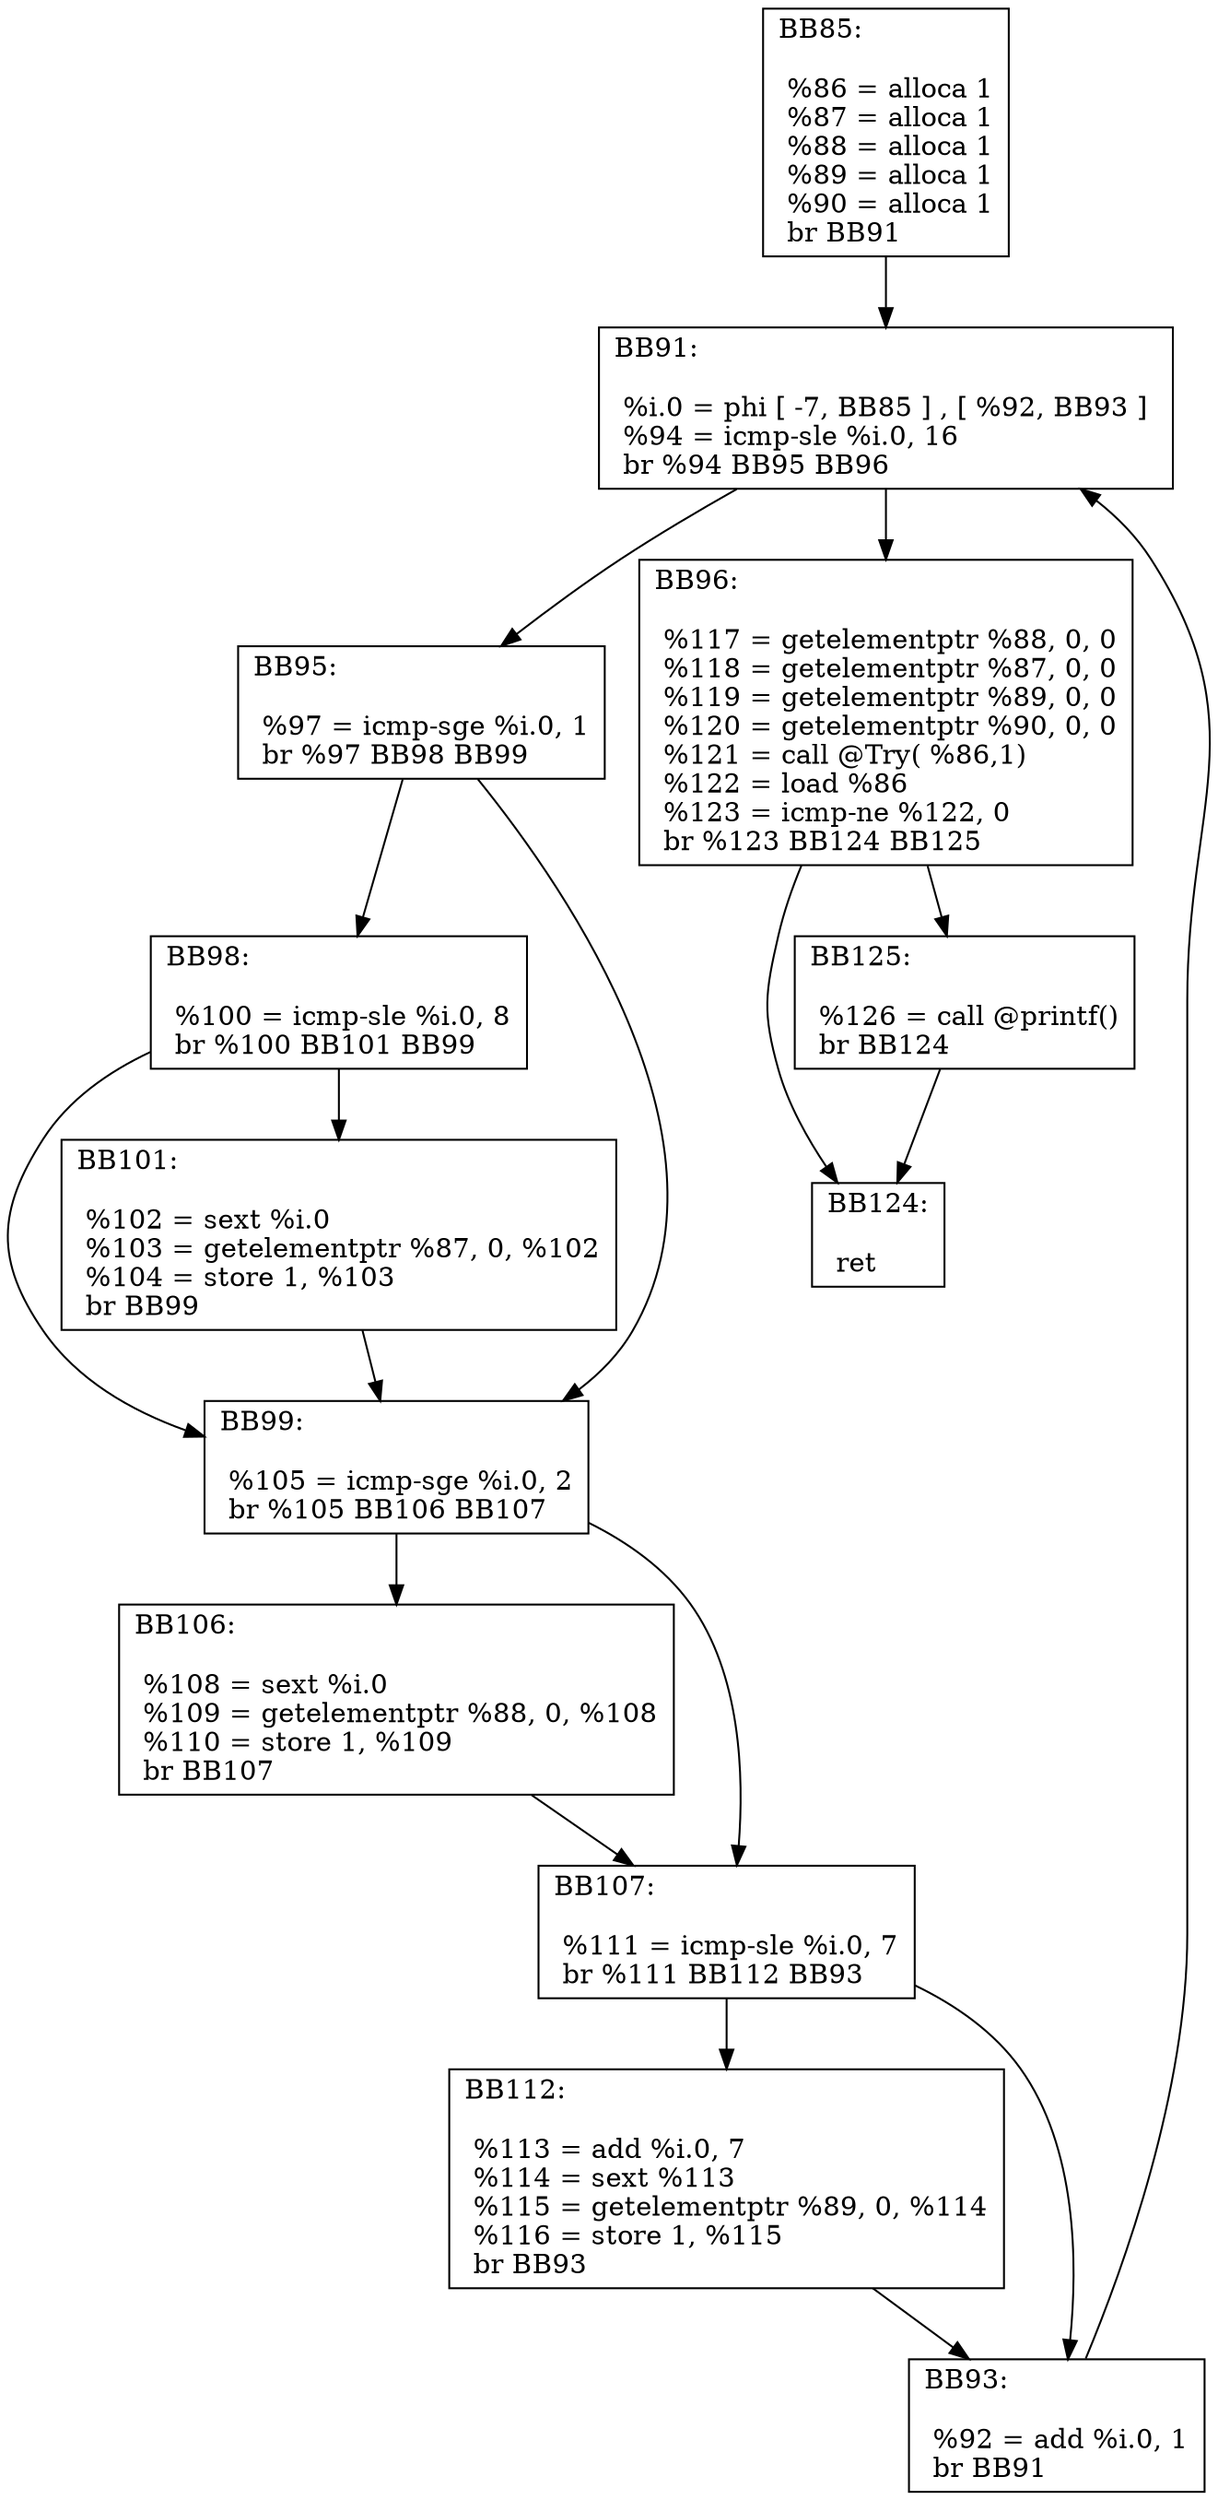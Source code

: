 digraph "CFG for 'Doit' function" {
BB85 [shape=record,
    label="{BB85:\l\l
             %86 = alloca 1\l
             %87 = alloca 1\l
             %88 = alloca 1\l
             %89 = alloca 1\l
             %90 = alloca 1\l
             br BB91\l
             }"];
BB85 -> BB91
BB91 [shape=record,
    label="{BB91:\l\l
             %i.0 = phi [ -7, BB85 ] , [ %92, BB93 ] \l
             %94 = icmp-sle %i.0, 16\l
             br %94 BB95 BB96\l
             }"];
BB91 -> BB95
BB91 -> BB96
BB95 [shape=record,
    label="{BB95:\l\l
             %97 = icmp-sge %i.0, 1\l
             br %97 BB98 BB99\l
             }"];
BB95 -> BB98
BB95 -> BB99
BB98 [shape=record,
    label="{BB98:\l\l
             %100 = icmp-sle %i.0, 8\l
             br %100 BB101 BB99\l
             }"];
BB98 -> BB101
BB98 -> BB99
BB101 [shape=record,
    label="{BB101:\l\l
             %102 = sext %i.0\l
             %103 = getelementptr %87, 0, %102\l
             %104 = store 1, %103\l
             br BB99\l
             }"];
BB101 -> BB99
BB99 [shape=record,
    label="{BB99:\l\l
             %105 = icmp-sge %i.0, 2\l
             br %105 BB106 BB107\l
             }"];
BB99 -> BB106
BB99 -> BB107
BB106 [shape=record,
    label="{BB106:\l\l
             %108 = sext %i.0\l
             %109 = getelementptr %88, 0, %108\l
             %110 = store 1, %109\l
             br BB107\l
             }"];
BB106 -> BB107
BB107 [shape=record,
    label="{BB107:\l\l
             %111 = icmp-sle %i.0, 7\l
             br %111 BB112 BB93\l
             }"];
BB107 -> BB112
BB107 -> BB93
BB112 [shape=record,
    label="{BB112:\l\l
             %113 = add %i.0, 7\l
             %114 = sext %113\l
             %115 = getelementptr %89, 0, %114\l
             %116 = store 1, %115\l
             br BB93\l
             }"];
BB112 -> BB93
BB93 [shape=record,
    label="{BB93:\l\l
             %92 = add %i.0, 1\l
             br BB91\l
             }"];
BB93 -> BB91
BB96 [shape=record,
    label="{BB96:\l\l
             %117 = getelementptr %88, 0, 0\l
             %118 = getelementptr %87, 0, 0\l
             %119 = getelementptr %89, 0, 0\l
             %120 = getelementptr %90, 0, 0\l
             %121 = call @Try( %86,1)\l
             %122 = load %86\l
             %123 = icmp-ne %122, 0\l
             br %123 BB124 BB125\l
             }"];
BB96 -> BB124
BB96 -> BB125
BB125 [shape=record,
    label="{BB125:\l\l
             %126 = call @printf()\l
             br BB124\l
             }"];
BB125 -> BB124
BB124 [shape=record,
    label="{BB124:\l\l
             ret\l
             }"];
}